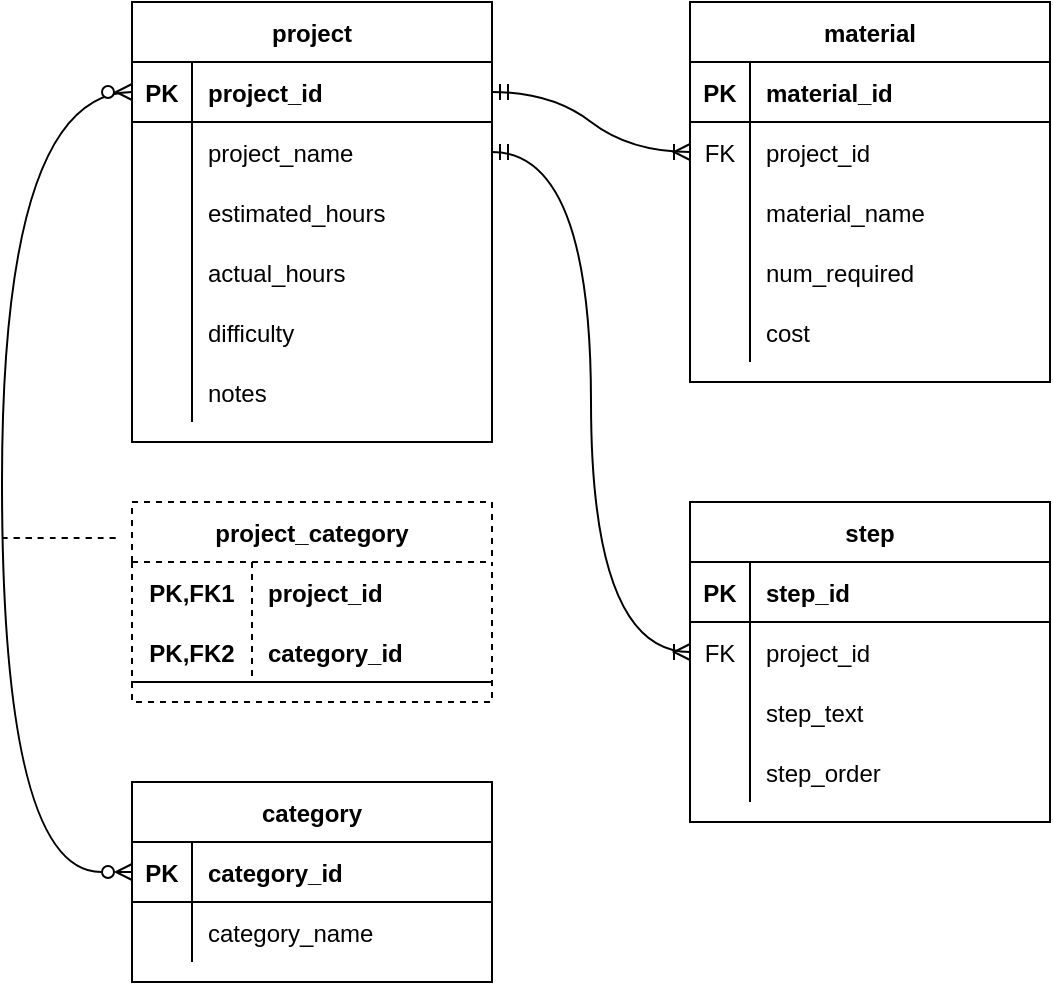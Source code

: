 <mxfile version="20.3.0" type="device"><diagram id="5P2-Q-kfr37RACO4drEK" name="Page-1"><mxGraphModel dx="558" dy="865" grid="1" gridSize="10" guides="1" tooltips="1" connect="1" arrows="1" fold="1" page="1" pageScale="1" pageWidth="850" pageHeight="1100" math="0" shadow="0"><root><mxCell id="0"/><mxCell id="1" parent="0"/><mxCell id="z0YER9k2xS_xezLFpgfT-1" value="project" style="shape=table;startSize=30;container=1;collapsible=1;childLayout=tableLayout;fixedRows=1;rowLines=0;fontStyle=1;align=center;resizeLast=1;" vertex="1" parent="1"><mxGeometry x="195" y="120" width="180" height="220" as="geometry"/></mxCell><mxCell id="z0YER9k2xS_xezLFpgfT-2" value="" style="shape=tableRow;horizontal=0;startSize=0;swimlaneHead=0;swimlaneBody=0;fillColor=none;collapsible=0;dropTarget=0;points=[[0,0.5],[1,0.5]];portConstraint=eastwest;top=0;left=0;right=0;bottom=1;" vertex="1" parent="z0YER9k2xS_xezLFpgfT-1"><mxGeometry y="30" width="180" height="30" as="geometry"/></mxCell><mxCell id="z0YER9k2xS_xezLFpgfT-3" value="PK" style="shape=partialRectangle;connectable=0;fillColor=none;top=0;left=0;bottom=0;right=0;fontStyle=1;overflow=hidden;" vertex="1" parent="z0YER9k2xS_xezLFpgfT-2"><mxGeometry width="30" height="30" as="geometry"><mxRectangle width="30" height="30" as="alternateBounds"/></mxGeometry></mxCell><mxCell id="z0YER9k2xS_xezLFpgfT-4" value="project_id" style="shape=partialRectangle;connectable=0;fillColor=none;top=0;left=0;bottom=0;right=0;align=left;spacingLeft=6;fontStyle=1;overflow=hidden;" vertex="1" parent="z0YER9k2xS_xezLFpgfT-2"><mxGeometry x="30" width="150" height="30" as="geometry"><mxRectangle width="150" height="30" as="alternateBounds"/></mxGeometry></mxCell><mxCell id="z0YER9k2xS_xezLFpgfT-5" value="" style="shape=tableRow;horizontal=0;startSize=0;swimlaneHead=0;swimlaneBody=0;fillColor=none;collapsible=0;dropTarget=0;points=[[0,0.5],[1,0.5]];portConstraint=eastwest;top=0;left=0;right=0;bottom=0;" vertex="1" parent="z0YER9k2xS_xezLFpgfT-1"><mxGeometry y="60" width="180" height="30" as="geometry"/></mxCell><mxCell id="z0YER9k2xS_xezLFpgfT-6" value="" style="shape=partialRectangle;connectable=0;fillColor=none;top=0;left=0;bottom=0;right=0;editable=1;overflow=hidden;" vertex="1" parent="z0YER9k2xS_xezLFpgfT-5"><mxGeometry width="30" height="30" as="geometry"><mxRectangle width="30" height="30" as="alternateBounds"/></mxGeometry></mxCell><mxCell id="z0YER9k2xS_xezLFpgfT-7" value="project_name" style="shape=partialRectangle;connectable=0;fillColor=none;top=0;left=0;bottom=0;right=0;align=left;spacingLeft=6;overflow=hidden;" vertex="1" parent="z0YER9k2xS_xezLFpgfT-5"><mxGeometry x="30" width="150" height="30" as="geometry"><mxRectangle width="150" height="30" as="alternateBounds"/></mxGeometry></mxCell><mxCell id="z0YER9k2xS_xezLFpgfT-8" value="" style="shape=tableRow;horizontal=0;startSize=0;swimlaneHead=0;swimlaneBody=0;fillColor=none;collapsible=0;dropTarget=0;points=[[0,0.5],[1,0.5]];portConstraint=eastwest;top=0;left=0;right=0;bottom=0;" vertex="1" parent="z0YER9k2xS_xezLFpgfT-1"><mxGeometry y="90" width="180" height="30" as="geometry"/></mxCell><mxCell id="z0YER9k2xS_xezLFpgfT-9" value="" style="shape=partialRectangle;connectable=0;fillColor=none;top=0;left=0;bottom=0;right=0;editable=1;overflow=hidden;" vertex="1" parent="z0YER9k2xS_xezLFpgfT-8"><mxGeometry width="30" height="30" as="geometry"><mxRectangle width="30" height="30" as="alternateBounds"/></mxGeometry></mxCell><mxCell id="z0YER9k2xS_xezLFpgfT-10" value="estimated_hours" style="shape=partialRectangle;connectable=0;fillColor=none;top=0;left=0;bottom=0;right=0;align=left;spacingLeft=6;overflow=hidden;" vertex="1" parent="z0YER9k2xS_xezLFpgfT-8"><mxGeometry x="30" width="150" height="30" as="geometry"><mxRectangle width="150" height="30" as="alternateBounds"/></mxGeometry></mxCell><mxCell id="z0YER9k2xS_xezLFpgfT-11" value="" style="shape=tableRow;horizontal=0;startSize=0;swimlaneHead=0;swimlaneBody=0;fillColor=none;collapsible=0;dropTarget=0;points=[[0,0.5],[1,0.5]];portConstraint=eastwest;top=0;left=0;right=0;bottom=0;" vertex="1" parent="z0YER9k2xS_xezLFpgfT-1"><mxGeometry y="120" width="180" height="30" as="geometry"/></mxCell><mxCell id="z0YER9k2xS_xezLFpgfT-12" value="" style="shape=partialRectangle;connectable=0;fillColor=none;top=0;left=0;bottom=0;right=0;editable=1;overflow=hidden;" vertex="1" parent="z0YER9k2xS_xezLFpgfT-11"><mxGeometry width="30" height="30" as="geometry"><mxRectangle width="30" height="30" as="alternateBounds"/></mxGeometry></mxCell><mxCell id="z0YER9k2xS_xezLFpgfT-13" value="actual_hours" style="shape=partialRectangle;connectable=0;fillColor=none;top=0;left=0;bottom=0;right=0;align=left;spacingLeft=6;overflow=hidden;" vertex="1" parent="z0YER9k2xS_xezLFpgfT-11"><mxGeometry x="30" width="150" height="30" as="geometry"><mxRectangle width="150" height="30" as="alternateBounds"/></mxGeometry></mxCell><mxCell id="z0YER9k2xS_xezLFpgfT-20" style="shape=tableRow;horizontal=0;startSize=0;swimlaneHead=0;swimlaneBody=0;fillColor=none;collapsible=0;dropTarget=0;points=[[0,0.5],[1,0.5]];portConstraint=eastwest;top=0;left=0;right=0;bottom=0;" vertex="1" parent="z0YER9k2xS_xezLFpgfT-1"><mxGeometry y="150" width="180" height="30" as="geometry"/></mxCell><mxCell id="z0YER9k2xS_xezLFpgfT-21" style="shape=partialRectangle;connectable=0;fillColor=none;top=0;left=0;bottom=0;right=0;editable=1;overflow=hidden;" vertex="1" parent="z0YER9k2xS_xezLFpgfT-20"><mxGeometry width="30" height="30" as="geometry"><mxRectangle width="30" height="30" as="alternateBounds"/></mxGeometry></mxCell><mxCell id="z0YER9k2xS_xezLFpgfT-22" value="difficulty" style="shape=partialRectangle;connectable=0;fillColor=none;top=0;left=0;bottom=0;right=0;align=left;spacingLeft=6;overflow=hidden;" vertex="1" parent="z0YER9k2xS_xezLFpgfT-20"><mxGeometry x="30" width="150" height="30" as="geometry"><mxRectangle width="150" height="30" as="alternateBounds"/></mxGeometry></mxCell><mxCell id="z0YER9k2xS_xezLFpgfT-17" style="shape=tableRow;horizontal=0;startSize=0;swimlaneHead=0;swimlaneBody=0;fillColor=none;collapsible=0;dropTarget=0;points=[[0,0.5],[1,0.5]];portConstraint=eastwest;top=0;left=0;right=0;bottom=0;" vertex="1" parent="z0YER9k2xS_xezLFpgfT-1"><mxGeometry y="180" width="180" height="30" as="geometry"/></mxCell><mxCell id="z0YER9k2xS_xezLFpgfT-18" style="shape=partialRectangle;connectable=0;fillColor=none;top=0;left=0;bottom=0;right=0;editable=1;overflow=hidden;" vertex="1" parent="z0YER9k2xS_xezLFpgfT-17"><mxGeometry width="30" height="30" as="geometry"><mxRectangle width="30" height="30" as="alternateBounds"/></mxGeometry></mxCell><mxCell id="z0YER9k2xS_xezLFpgfT-19" value="notes" style="shape=partialRectangle;connectable=0;fillColor=none;top=0;left=0;bottom=0;right=0;align=left;spacingLeft=6;overflow=hidden;" vertex="1" parent="z0YER9k2xS_xezLFpgfT-17"><mxGeometry x="30" width="150" height="30" as="geometry"><mxRectangle width="150" height="30" as="alternateBounds"/></mxGeometry></mxCell><mxCell id="z0YER9k2xS_xezLFpgfT-23" value="material" style="shape=table;startSize=30;container=1;collapsible=1;childLayout=tableLayout;fixedRows=1;rowLines=0;fontStyle=1;align=center;resizeLast=1;" vertex="1" parent="1"><mxGeometry x="474" y="120" width="180" height="190" as="geometry"/></mxCell><mxCell id="z0YER9k2xS_xezLFpgfT-24" value="" style="shape=tableRow;horizontal=0;startSize=0;swimlaneHead=0;swimlaneBody=0;fillColor=none;collapsible=0;dropTarget=0;points=[[0,0.5],[1,0.5]];portConstraint=eastwest;top=0;left=0;right=0;bottom=1;" vertex="1" parent="z0YER9k2xS_xezLFpgfT-23"><mxGeometry y="30" width="180" height="30" as="geometry"/></mxCell><mxCell id="z0YER9k2xS_xezLFpgfT-25" value="PK" style="shape=partialRectangle;connectable=0;fillColor=none;top=0;left=0;bottom=0;right=0;fontStyle=1;overflow=hidden;" vertex="1" parent="z0YER9k2xS_xezLFpgfT-24"><mxGeometry width="30" height="30" as="geometry"><mxRectangle width="30" height="30" as="alternateBounds"/></mxGeometry></mxCell><mxCell id="z0YER9k2xS_xezLFpgfT-26" value="material_id" style="shape=partialRectangle;connectable=0;fillColor=none;top=0;left=0;bottom=0;right=0;align=left;spacingLeft=6;fontStyle=1;overflow=hidden;" vertex="1" parent="z0YER9k2xS_xezLFpgfT-24"><mxGeometry x="30" width="150" height="30" as="geometry"><mxRectangle width="150" height="30" as="alternateBounds"/></mxGeometry></mxCell><mxCell id="z0YER9k2xS_xezLFpgfT-27" value="" style="shape=tableRow;horizontal=0;startSize=0;swimlaneHead=0;swimlaneBody=0;fillColor=none;collapsible=0;dropTarget=0;points=[[0,0.5],[1,0.5]];portConstraint=eastwest;top=0;left=0;right=0;bottom=0;" vertex="1" parent="z0YER9k2xS_xezLFpgfT-23"><mxGeometry y="60" width="180" height="30" as="geometry"/></mxCell><mxCell id="z0YER9k2xS_xezLFpgfT-28" value="FK" style="shape=partialRectangle;connectable=0;fillColor=none;top=0;left=0;bottom=0;right=0;editable=1;overflow=hidden;" vertex="1" parent="z0YER9k2xS_xezLFpgfT-27"><mxGeometry width="30" height="30" as="geometry"><mxRectangle width="30" height="30" as="alternateBounds"/></mxGeometry></mxCell><mxCell id="z0YER9k2xS_xezLFpgfT-29" value="project_id" style="shape=partialRectangle;connectable=0;fillColor=none;top=0;left=0;bottom=0;right=0;align=left;spacingLeft=6;overflow=hidden;" vertex="1" parent="z0YER9k2xS_xezLFpgfT-27"><mxGeometry x="30" width="150" height="30" as="geometry"><mxRectangle width="150" height="30" as="alternateBounds"/></mxGeometry></mxCell><mxCell id="z0YER9k2xS_xezLFpgfT-30" value="" style="shape=tableRow;horizontal=0;startSize=0;swimlaneHead=0;swimlaneBody=0;fillColor=none;collapsible=0;dropTarget=0;points=[[0,0.5],[1,0.5]];portConstraint=eastwest;top=0;left=0;right=0;bottom=0;" vertex="1" parent="z0YER9k2xS_xezLFpgfT-23"><mxGeometry y="90" width="180" height="30" as="geometry"/></mxCell><mxCell id="z0YER9k2xS_xezLFpgfT-31" value="" style="shape=partialRectangle;connectable=0;fillColor=none;top=0;left=0;bottom=0;right=0;editable=1;overflow=hidden;" vertex="1" parent="z0YER9k2xS_xezLFpgfT-30"><mxGeometry width="30" height="30" as="geometry"><mxRectangle width="30" height="30" as="alternateBounds"/></mxGeometry></mxCell><mxCell id="z0YER9k2xS_xezLFpgfT-32" value="material_name" style="shape=partialRectangle;connectable=0;fillColor=none;top=0;left=0;bottom=0;right=0;align=left;spacingLeft=6;overflow=hidden;" vertex="1" parent="z0YER9k2xS_xezLFpgfT-30"><mxGeometry x="30" width="150" height="30" as="geometry"><mxRectangle width="150" height="30" as="alternateBounds"/></mxGeometry></mxCell><mxCell id="z0YER9k2xS_xezLFpgfT-33" value="" style="shape=tableRow;horizontal=0;startSize=0;swimlaneHead=0;swimlaneBody=0;fillColor=none;collapsible=0;dropTarget=0;points=[[0,0.5],[1,0.5]];portConstraint=eastwest;top=0;left=0;right=0;bottom=0;" vertex="1" parent="z0YER9k2xS_xezLFpgfT-23"><mxGeometry y="120" width="180" height="30" as="geometry"/></mxCell><mxCell id="z0YER9k2xS_xezLFpgfT-34" value="" style="shape=partialRectangle;connectable=0;fillColor=none;top=0;left=0;bottom=0;right=0;editable=1;overflow=hidden;" vertex="1" parent="z0YER9k2xS_xezLFpgfT-33"><mxGeometry width="30" height="30" as="geometry"><mxRectangle width="30" height="30" as="alternateBounds"/></mxGeometry></mxCell><mxCell id="z0YER9k2xS_xezLFpgfT-35" value="num_required" style="shape=partialRectangle;connectable=0;fillColor=none;top=0;left=0;bottom=0;right=0;align=left;spacingLeft=6;overflow=hidden;" vertex="1" parent="z0YER9k2xS_xezLFpgfT-33"><mxGeometry x="30" width="150" height="30" as="geometry"><mxRectangle width="150" height="30" as="alternateBounds"/></mxGeometry></mxCell><mxCell id="z0YER9k2xS_xezLFpgfT-42" style="shape=tableRow;horizontal=0;startSize=0;swimlaneHead=0;swimlaneBody=0;fillColor=none;collapsible=0;dropTarget=0;points=[[0,0.5],[1,0.5]];portConstraint=eastwest;top=0;left=0;right=0;bottom=0;" vertex="1" parent="z0YER9k2xS_xezLFpgfT-23"><mxGeometry y="150" width="180" height="30" as="geometry"/></mxCell><mxCell id="z0YER9k2xS_xezLFpgfT-43" style="shape=partialRectangle;connectable=0;fillColor=none;top=0;left=0;bottom=0;right=0;editable=1;overflow=hidden;" vertex="1" parent="z0YER9k2xS_xezLFpgfT-42"><mxGeometry width="30" height="30" as="geometry"><mxRectangle width="30" height="30" as="alternateBounds"/></mxGeometry></mxCell><mxCell id="z0YER9k2xS_xezLFpgfT-44" value="cost" style="shape=partialRectangle;connectable=0;fillColor=none;top=0;left=0;bottom=0;right=0;align=left;spacingLeft=6;overflow=hidden;" vertex="1" parent="z0YER9k2xS_xezLFpgfT-42"><mxGeometry x="30" width="150" height="30" as="geometry"><mxRectangle width="150" height="30" as="alternateBounds"/></mxGeometry></mxCell><mxCell id="z0YER9k2xS_xezLFpgfT-58" value="step" style="shape=table;startSize=30;container=1;collapsible=1;childLayout=tableLayout;fixedRows=1;rowLines=0;fontStyle=1;align=center;resizeLast=1;" vertex="1" parent="1"><mxGeometry x="474" y="370" width="180" height="160" as="geometry"/></mxCell><mxCell id="z0YER9k2xS_xezLFpgfT-59" value="" style="shape=tableRow;horizontal=0;startSize=0;swimlaneHead=0;swimlaneBody=0;fillColor=none;collapsible=0;dropTarget=0;points=[[0,0.5],[1,0.5]];portConstraint=eastwest;top=0;left=0;right=0;bottom=1;" vertex="1" parent="z0YER9k2xS_xezLFpgfT-58"><mxGeometry y="30" width="180" height="30" as="geometry"/></mxCell><mxCell id="z0YER9k2xS_xezLFpgfT-60" value="PK" style="shape=partialRectangle;connectable=0;fillColor=none;top=0;left=0;bottom=0;right=0;fontStyle=1;overflow=hidden;" vertex="1" parent="z0YER9k2xS_xezLFpgfT-59"><mxGeometry width="30" height="30" as="geometry"><mxRectangle width="30" height="30" as="alternateBounds"/></mxGeometry></mxCell><mxCell id="z0YER9k2xS_xezLFpgfT-61" value="step_id" style="shape=partialRectangle;connectable=0;fillColor=none;top=0;left=0;bottom=0;right=0;align=left;spacingLeft=6;fontStyle=1;overflow=hidden;" vertex="1" parent="z0YER9k2xS_xezLFpgfT-59"><mxGeometry x="30" width="150" height="30" as="geometry"><mxRectangle width="150" height="30" as="alternateBounds"/></mxGeometry></mxCell><mxCell id="z0YER9k2xS_xezLFpgfT-62" value="" style="shape=tableRow;horizontal=0;startSize=0;swimlaneHead=0;swimlaneBody=0;fillColor=none;collapsible=0;dropTarget=0;points=[[0,0.5],[1,0.5]];portConstraint=eastwest;top=0;left=0;right=0;bottom=0;" vertex="1" parent="z0YER9k2xS_xezLFpgfT-58"><mxGeometry y="60" width="180" height="30" as="geometry"/></mxCell><mxCell id="z0YER9k2xS_xezLFpgfT-63" value="FK" style="shape=partialRectangle;connectable=0;fillColor=none;top=0;left=0;bottom=0;right=0;editable=1;overflow=hidden;" vertex="1" parent="z0YER9k2xS_xezLFpgfT-62"><mxGeometry width="30" height="30" as="geometry"><mxRectangle width="30" height="30" as="alternateBounds"/></mxGeometry></mxCell><mxCell id="z0YER9k2xS_xezLFpgfT-64" value="project_id" style="shape=partialRectangle;connectable=0;fillColor=none;top=0;left=0;bottom=0;right=0;align=left;spacingLeft=6;overflow=hidden;" vertex="1" parent="z0YER9k2xS_xezLFpgfT-62"><mxGeometry x="30" width="150" height="30" as="geometry"><mxRectangle width="150" height="30" as="alternateBounds"/></mxGeometry></mxCell><mxCell id="z0YER9k2xS_xezLFpgfT-65" value="" style="shape=tableRow;horizontal=0;startSize=0;swimlaneHead=0;swimlaneBody=0;fillColor=none;collapsible=0;dropTarget=0;points=[[0,0.5],[1,0.5]];portConstraint=eastwest;top=0;left=0;right=0;bottom=0;" vertex="1" parent="z0YER9k2xS_xezLFpgfT-58"><mxGeometry y="90" width="180" height="30" as="geometry"/></mxCell><mxCell id="z0YER9k2xS_xezLFpgfT-66" value="" style="shape=partialRectangle;connectable=0;fillColor=none;top=0;left=0;bottom=0;right=0;editable=1;overflow=hidden;" vertex="1" parent="z0YER9k2xS_xezLFpgfT-65"><mxGeometry width="30" height="30" as="geometry"><mxRectangle width="30" height="30" as="alternateBounds"/></mxGeometry></mxCell><mxCell id="z0YER9k2xS_xezLFpgfT-67" value="step_text" style="shape=partialRectangle;connectable=0;fillColor=none;top=0;left=0;bottom=0;right=0;align=left;spacingLeft=6;overflow=hidden;" vertex="1" parent="z0YER9k2xS_xezLFpgfT-65"><mxGeometry x="30" width="150" height="30" as="geometry"><mxRectangle width="150" height="30" as="alternateBounds"/></mxGeometry></mxCell><mxCell id="z0YER9k2xS_xezLFpgfT-68" value="" style="shape=tableRow;horizontal=0;startSize=0;swimlaneHead=0;swimlaneBody=0;fillColor=none;collapsible=0;dropTarget=0;points=[[0,0.5],[1,0.5]];portConstraint=eastwest;top=0;left=0;right=0;bottom=0;" vertex="1" parent="z0YER9k2xS_xezLFpgfT-58"><mxGeometry y="120" width="180" height="30" as="geometry"/></mxCell><mxCell id="z0YER9k2xS_xezLFpgfT-69" value="" style="shape=partialRectangle;connectable=0;fillColor=none;top=0;left=0;bottom=0;right=0;editable=1;overflow=hidden;" vertex="1" parent="z0YER9k2xS_xezLFpgfT-68"><mxGeometry width="30" height="30" as="geometry"><mxRectangle width="30" height="30" as="alternateBounds"/></mxGeometry></mxCell><mxCell id="z0YER9k2xS_xezLFpgfT-70" value="step_order" style="shape=partialRectangle;connectable=0;fillColor=none;top=0;left=0;bottom=0;right=0;align=left;spacingLeft=6;overflow=hidden;" vertex="1" parent="z0YER9k2xS_xezLFpgfT-68"><mxGeometry x="30" width="150" height="30" as="geometry"><mxRectangle width="150" height="30" as="alternateBounds"/></mxGeometry></mxCell><mxCell id="z0YER9k2xS_xezLFpgfT-71" value="category" style="shape=table;startSize=30;container=1;collapsible=1;childLayout=tableLayout;fixedRows=1;rowLines=0;fontStyle=1;align=center;resizeLast=1;" vertex="1" parent="1"><mxGeometry x="195" y="510" width="180" height="100" as="geometry"/></mxCell><mxCell id="z0YER9k2xS_xezLFpgfT-72" value="" style="shape=tableRow;horizontal=0;startSize=0;swimlaneHead=0;swimlaneBody=0;fillColor=none;collapsible=0;dropTarget=0;points=[[0,0.5],[1,0.5]];portConstraint=eastwest;top=0;left=0;right=0;bottom=1;" vertex="1" parent="z0YER9k2xS_xezLFpgfT-71"><mxGeometry y="30" width="180" height="30" as="geometry"/></mxCell><mxCell id="z0YER9k2xS_xezLFpgfT-73" value="PK" style="shape=partialRectangle;connectable=0;fillColor=none;top=0;left=0;bottom=0;right=0;fontStyle=1;overflow=hidden;" vertex="1" parent="z0YER9k2xS_xezLFpgfT-72"><mxGeometry width="30" height="30" as="geometry"><mxRectangle width="30" height="30" as="alternateBounds"/></mxGeometry></mxCell><mxCell id="z0YER9k2xS_xezLFpgfT-74" value="category_id" style="shape=partialRectangle;connectable=0;fillColor=none;top=0;left=0;bottom=0;right=0;align=left;spacingLeft=6;fontStyle=1;overflow=hidden;" vertex="1" parent="z0YER9k2xS_xezLFpgfT-72"><mxGeometry x="30" width="150" height="30" as="geometry"><mxRectangle width="150" height="30" as="alternateBounds"/></mxGeometry></mxCell><mxCell id="z0YER9k2xS_xezLFpgfT-75" value="" style="shape=tableRow;horizontal=0;startSize=0;swimlaneHead=0;swimlaneBody=0;fillColor=none;collapsible=0;dropTarget=0;points=[[0,0.5],[1,0.5]];portConstraint=eastwest;top=0;left=0;right=0;bottom=0;" vertex="1" parent="z0YER9k2xS_xezLFpgfT-71"><mxGeometry y="60" width="180" height="30" as="geometry"/></mxCell><mxCell id="z0YER9k2xS_xezLFpgfT-76" value="" style="shape=partialRectangle;connectable=0;fillColor=none;top=0;left=0;bottom=0;right=0;editable=1;overflow=hidden;" vertex="1" parent="z0YER9k2xS_xezLFpgfT-75"><mxGeometry width="30" height="30" as="geometry"><mxRectangle width="30" height="30" as="alternateBounds"/></mxGeometry></mxCell><mxCell id="z0YER9k2xS_xezLFpgfT-77" value="category_name" style="shape=partialRectangle;connectable=0;fillColor=none;top=0;left=0;bottom=0;right=0;align=left;spacingLeft=6;overflow=hidden;" vertex="1" parent="z0YER9k2xS_xezLFpgfT-75"><mxGeometry x="30" width="150" height="30" as="geometry"><mxRectangle width="150" height="30" as="alternateBounds"/></mxGeometry></mxCell><mxCell id="z0YER9k2xS_xezLFpgfT-84" value="project_category" style="shape=table;startSize=30;container=1;collapsible=1;childLayout=tableLayout;fixedRows=1;rowLines=0;fontStyle=1;align=center;resizeLast=1;dashed=1;" vertex="1" parent="1"><mxGeometry x="195" y="370" width="180" height="100" as="geometry"/></mxCell><mxCell id="z0YER9k2xS_xezLFpgfT-85" value="" style="shape=tableRow;horizontal=0;startSize=0;swimlaneHead=0;swimlaneBody=0;fillColor=none;collapsible=0;dropTarget=0;points=[[0,0.5],[1,0.5]];portConstraint=eastwest;top=0;left=0;right=0;bottom=0;" vertex="1" parent="z0YER9k2xS_xezLFpgfT-84"><mxGeometry y="30" width="180" height="30" as="geometry"/></mxCell><mxCell id="z0YER9k2xS_xezLFpgfT-86" value="PK,FK1" style="shape=partialRectangle;connectable=0;fillColor=none;top=0;left=0;bottom=0;right=0;fontStyle=1;overflow=hidden;" vertex="1" parent="z0YER9k2xS_xezLFpgfT-85"><mxGeometry width="60" height="30" as="geometry"><mxRectangle width="60" height="30" as="alternateBounds"/></mxGeometry></mxCell><mxCell id="z0YER9k2xS_xezLFpgfT-87" value="project_id" style="shape=partialRectangle;connectable=0;fillColor=none;top=0;left=0;bottom=0;right=0;align=left;spacingLeft=6;fontStyle=1;overflow=hidden;strokeColor=default;" vertex="1" parent="z0YER9k2xS_xezLFpgfT-85"><mxGeometry x="60" width="120" height="30" as="geometry"><mxRectangle width="120" height="30" as="alternateBounds"/></mxGeometry></mxCell><mxCell id="z0YER9k2xS_xezLFpgfT-88" value="" style="shape=tableRow;horizontal=0;startSize=0;swimlaneHead=0;swimlaneBody=0;fillColor=none;collapsible=0;dropTarget=0;points=[[0,0.5],[1,0.5]];portConstraint=eastwest;top=0;left=0;right=0;bottom=1;" vertex="1" parent="z0YER9k2xS_xezLFpgfT-84"><mxGeometry y="60" width="180" height="30" as="geometry"/></mxCell><mxCell id="z0YER9k2xS_xezLFpgfT-89" value="PK,FK2" style="shape=partialRectangle;connectable=0;fillColor=none;top=0;left=0;bottom=0;right=0;fontStyle=1;overflow=hidden;" vertex="1" parent="z0YER9k2xS_xezLFpgfT-88"><mxGeometry width="60" height="30" as="geometry"><mxRectangle width="60" height="30" as="alternateBounds"/></mxGeometry></mxCell><mxCell id="z0YER9k2xS_xezLFpgfT-90" value="category_id" style="shape=partialRectangle;connectable=0;fillColor=none;top=0;left=0;bottom=0;right=0;align=left;spacingLeft=6;fontStyle=1;overflow=hidden;" vertex="1" parent="z0YER9k2xS_xezLFpgfT-88"><mxGeometry x="60" width="120" height="30" as="geometry"><mxRectangle width="120" height="30" as="alternateBounds"/></mxGeometry></mxCell><mxCell id="z0YER9k2xS_xezLFpgfT-97" value="" style="fontSize=12;html=1;endArrow=ERzeroToMany;endFill=1;rounded=0;entryX=0;entryY=0.5;entryDx=0;entryDy=0;startArrow=ERzeroToMany;startFill=0;exitX=0;exitY=0.5;exitDx=0;exitDy=0;edgeStyle=orthogonalEdgeStyle;curved=1;" edge="1" parent="1" source="z0YER9k2xS_xezLFpgfT-72" target="z0YER9k2xS_xezLFpgfT-2"><mxGeometry width="100" height="100" relative="1" as="geometry"><mxPoint x="50" y="850" as="sourcePoint"/><mxPoint x="170" y="240" as="targetPoint"/><Array as="points"><mxPoint x="130" y="555"/><mxPoint x="130" y="165"/></Array></mxGeometry></mxCell><mxCell id="z0YER9k2xS_xezLFpgfT-100" value="" style="endArrow=none;html=1;rounded=0;curved=1;dashed=1;entryX=-0.028;entryY=0.18;entryDx=0;entryDy=0;entryPerimeter=0;" edge="1" parent="1" target="z0YER9k2xS_xezLFpgfT-84"><mxGeometry relative="1" as="geometry"><mxPoint x="130" y="388" as="sourcePoint"/><mxPoint x="170" y="470" as="targetPoint"/></mxGeometry></mxCell><mxCell id="z0YER9k2xS_xezLFpgfT-101" value="" style="edgeStyle=entityRelationEdgeStyle;fontSize=12;html=1;endArrow=ERoneToMany;rounded=0;curved=1;exitX=1;exitY=0.5;exitDx=0;exitDy=0;startArrow=ERmandOne;startFill=0;" edge="1" parent="1" source="z0YER9k2xS_xezLFpgfT-2" target="z0YER9k2xS_xezLFpgfT-27"><mxGeometry width="100" height="100" relative="1" as="geometry"><mxPoint x="380" y="290" as="sourcePoint"/><mxPoint x="480" y="190" as="targetPoint"/></mxGeometry></mxCell><mxCell id="z0YER9k2xS_xezLFpgfT-102" value="" style="fontSize=12;html=1;endArrow=ERoneToMany;rounded=0;entryX=0;entryY=0.5;entryDx=0;entryDy=0;exitX=1;exitY=0.5;exitDx=0;exitDy=0;startArrow=ERmandOne;startFill=0;edgeStyle=orthogonalEdgeStyle;curved=1;" edge="1" parent="1" source="z0YER9k2xS_xezLFpgfT-5" target="z0YER9k2xS_xezLFpgfT-62"><mxGeometry width="100" height="100" relative="1" as="geometry"><mxPoint x="370" y="310" as="sourcePoint"/><mxPoint x="470" y="210" as="targetPoint"/></mxGeometry></mxCell></root></mxGraphModel></diagram></mxfile>
